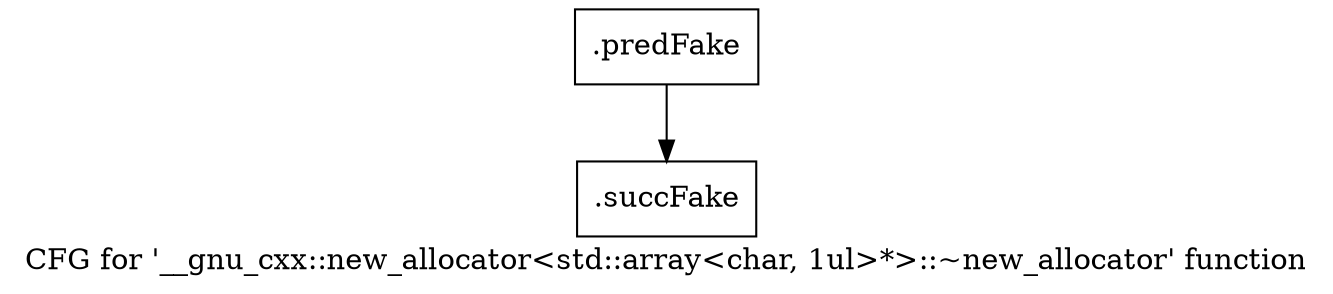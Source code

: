 digraph "CFG for '__gnu_cxx::new_allocator\<std::array\<char, 1ul\>*\>::~new_allocator' function" {
	label="CFG for '__gnu_cxx::new_allocator\<std::array\<char, 1ul\>*\>::~new_allocator' function";

	Node0x5211970 [shape=record,filename="",linenumber="",label="{.predFake}"];
	Node0x5211970 -> Node0x52ceec0[ callList="" memoryops="" filename="/home/akhilkushe/Xilinx/Vitis_HLS/2021.2/tps/lnx64/gcc-6.2.0/lib/gcc/x86_64-pc-linux-gnu/6.2.0/../../../../include/c++/6.2.0/ext/new_allocator.h" execusionnum="1"];
	Node0x52ceec0 [shape=record,filename="/home/akhilkushe/Xilinx/Vitis_HLS/2021.2/tps/lnx64/gcc-6.2.0/lib/gcc/x86_64-pc-linux-gnu/6.2.0/../../../../include/c++/6.2.0/ext/new_allocator.h",linenumber="86",label="{.succFake}"];
}
